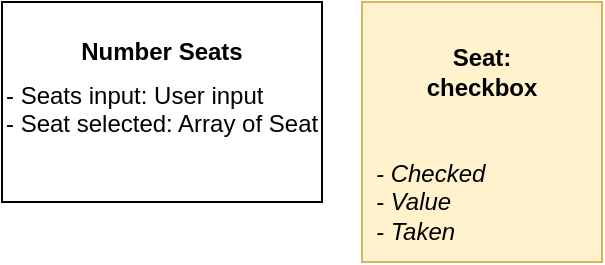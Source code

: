 <mxfile version="22.1.0" type="github">
  <diagram name="Page-1" id="3hc5dlDtmq4grsfTbr6o">
    <mxGraphModel dx="1050" dy="534" grid="1" gridSize="10" guides="1" tooltips="1" connect="1" arrows="1" fold="1" page="1" pageScale="1" pageWidth="850" pageHeight="1100" math="0" shadow="0">
      <root>
        <mxCell id="0" />
        <mxCell id="1" parent="0" />
        <mxCell id="5K6W6YCZMQr46DYPRlVu-1" value="" style="rounded=0;whiteSpace=wrap;html=1;fillColor=#fff2cc;strokeColor=#d6b656;" vertex="1" parent="1">
          <mxGeometry x="355" y="130" width="120" height="130" as="geometry" />
        </mxCell>
        <mxCell id="5K6W6YCZMQr46DYPRlVu-2" value="Seat: checkbox" style="text;html=1;strokeColor=none;fillColor=none;align=center;verticalAlign=middle;whiteSpace=wrap;rounded=0;fontStyle=1" vertex="1" parent="1">
          <mxGeometry x="370" y="150" width="90" height="30" as="geometry" />
        </mxCell>
        <mxCell id="5K6W6YCZMQr46DYPRlVu-4" value="- Checked&lt;br&gt;- Value&lt;br&gt;- Taken" style="text;html=1;strokeColor=none;fillColor=none;align=left;verticalAlign=middle;whiteSpace=wrap;rounded=0;fontStyle=2" vertex="1" parent="1">
          <mxGeometry x="360" y="200" width="65" height="60" as="geometry" />
        </mxCell>
        <mxCell id="5K6W6YCZMQr46DYPRlVu-5" value="" style="rounded=0;whiteSpace=wrap;html=1;gradientColor=none;" vertex="1" parent="1">
          <mxGeometry x="175" y="130" width="160" height="100" as="geometry" />
        </mxCell>
        <mxCell id="5K6W6YCZMQr46DYPRlVu-6" value="Number Seats" style="text;html=1;strokeColor=none;fillColor=none;align=center;verticalAlign=middle;whiteSpace=wrap;rounded=0;fontStyle=1" vertex="1" parent="1">
          <mxGeometry x="200" y="140" width="110" height="30" as="geometry" />
        </mxCell>
        <mxCell id="5K6W6YCZMQr46DYPRlVu-7" value="&lt;div&gt;- Seats input: User input&lt;/div&gt;&lt;div&gt;- Seat selected: Array of Seat&lt;/div&gt;&lt;div&gt;&lt;br&gt;&lt;/div&gt;&lt;div&gt;&amp;nbsp;&lt;/div&gt;&lt;div&gt;&lt;br&gt;&lt;/div&gt;" style="text;html=1;strokeColor=none;fillColor=none;align=left;verticalAlign=middle;whiteSpace=wrap;rounded=0;" vertex="1" parent="1">
          <mxGeometry x="175" y="160" width="160" height="90" as="geometry" />
        </mxCell>
      </root>
    </mxGraphModel>
  </diagram>
</mxfile>
